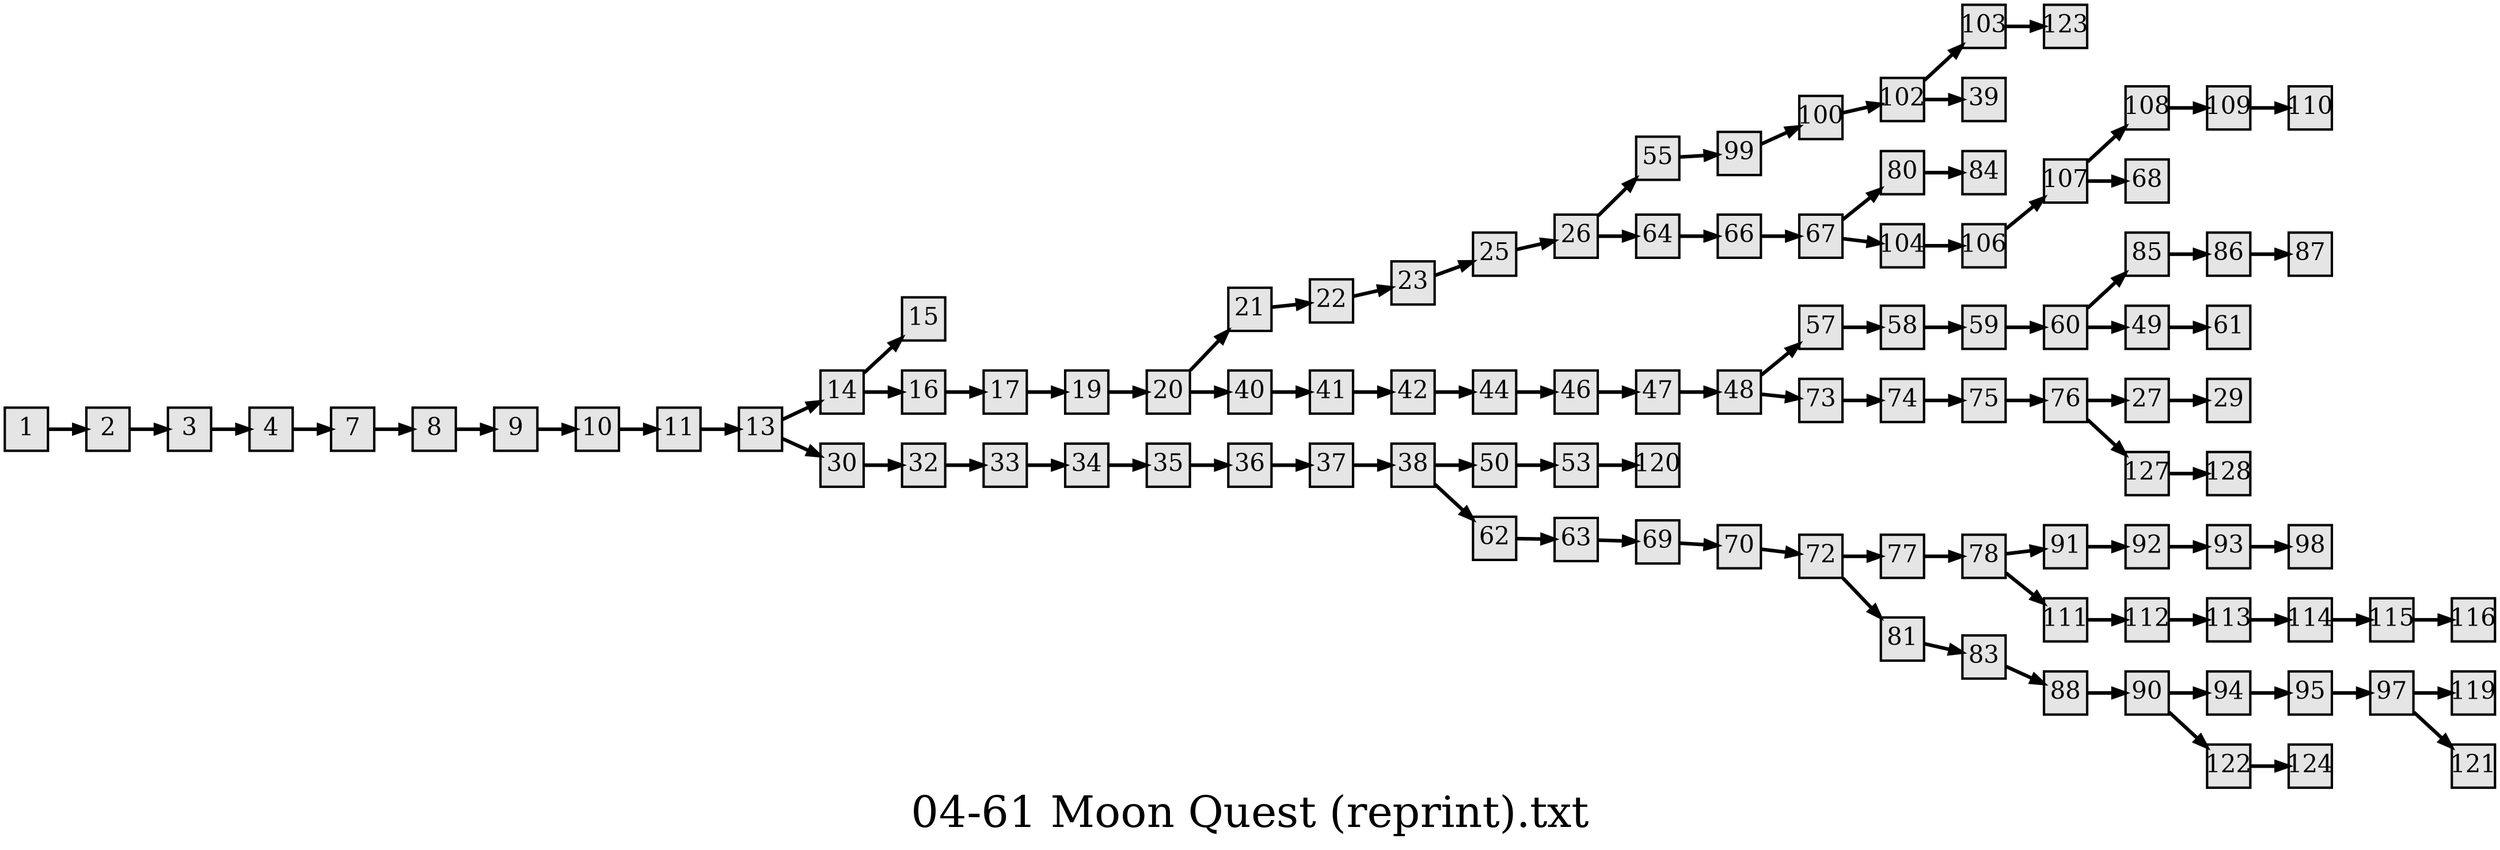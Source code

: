 digraph g{
  graph [ label="04-61 Moon Quest (reprint).txt" rankdir=LR, ordering=out, fontsize=36, nodesep="0.35", ranksep="0.45"];
  node  [shape=rect, penwidth=2, fontsize=20, style=filled, fillcolor=grey90, margin="0,0", labelfloat=true, regular=true, fixedsize=true];
  edge  [labelfloat=true, penwidth=3, fontsize=12];
  1 -> 2;
  2 -> 3;
  3 -> 4;
  4 -> 7;
  7 -> 8;
  8 -> 9;
  9 -> 10;
  10 -> 11;
  11 -> 13;
  13 -> 14;
  13 -> 30;
  14 -> 15;
  14 -> 16;
  16 -> 17;
  17 -> 19;
  19 -> 20;
  20 -> 21;
  20 -> 40;
  21 -> 22;
  22 -> 23;
  23 -> 25;
  25 -> 26;
  26 -> 55;
  26 -> 64;
  27 -> 29;
  30 -> 32;
  32 -> 33;
  33 -> 34;
  34 -> 35;
  35 -> 36;
  36 -> 37;
  37 -> 38;
  38 -> 50;
  38 -> 62;
  40 -> 41;
  41 -> 42;
  42 -> 44;
  44 -> 46;
  46 -> 47;
  47 -> 48;
  48 -> 57;
  48 -> 73;
  49 -> 61;
  50 -> 53;
  53 -> 120;
  55 -> 99;
  57 -> 58;
  58 -> 59;
  59 -> 60;
  60 -> 85;
  60 -> 49;
  62 -> 63;
  63 -> 69;
  64 -> 66;
  66 -> 67;
  67 -> 80;
  67 -> 104;
  69 -> 70;
  70 -> 72;
  72 -> 77;
  72 -> 81;
  73 -> 74;
  74 -> 75;
  75 -> 76;
  76 -> 27;
  76 -> 127;
  77 -> 78;
  78 -> 91;
  78 -> 111;
  80 -> 84;
  81 -> 83;
  83 -> 88;
  85 -> 86;
  86 -> 87;
  88 -> 90;
  90 -> 94;
  90 -> 122;
  91 -> 92;
  92 -> 93;
  93 -> 98;
  94 -> 95;
  95 -> 97;
  97 -> 119;
  97 -> 121;
  99 -> 100;
  100 -> 102;
  102 -> 103;
  102 -> 39;
  103 -> 123;
  104 -> 106;
  106 -> 107;
  107 -> 108;
  107 -> 68;
  108 -> 109;
  109 -> 110;
  111 -> 112;
  112 -> 113;
  113 -> 114;
  114 -> 115;
  115 -> 116;
  122 -> 124;
  127 -> 128;
}

